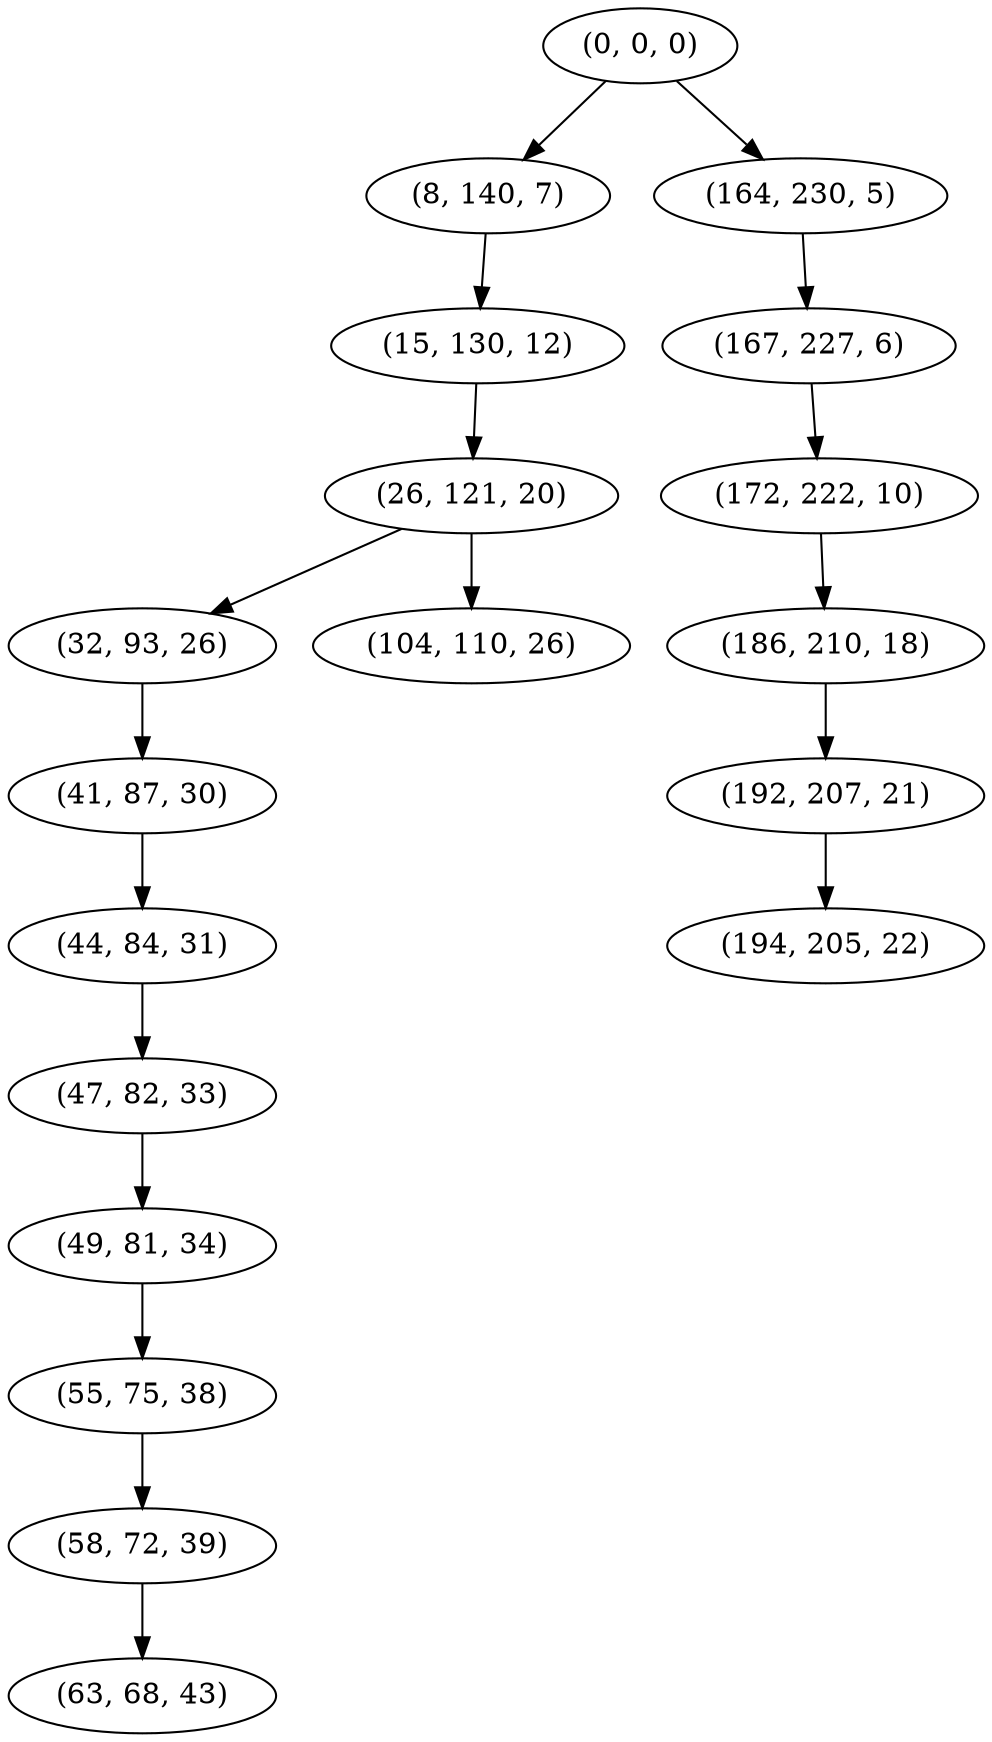 digraph tree {
    "(0, 0, 0)";
    "(8, 140, 7)";
    "(15, 130, 12)";
    "(26, 121, 20)";
    "(32, 93, 26)";
    "(41, 87, 30)";
    "(44, 84, 31)";
    "(47, 82, 33)";
    "(49, 81, 34)";
    "(55, 75, 38)";
    "(58, 72, 39)";
    "(63, 68, 43)";
    "(104, 110, 26)";
    "(164, 230, 5)";
    "(167, 227, 6)";
    "(172, 222, 10)";
    "(186, 210, 18)";
    "(192, 207, 21)";
    "(194, 205, 22)";
    "(0, 0, 0)" -> "(8, 140, 7)";
    "(0, 0, 0)" -> "(164, 230, 5)";
    "(8, 140, 7)" -> "(15, 130, 12)";
    "(15, 130, 12)" -> "(26, 121, 20)";
    "(26, 121, 20)" -> "(32, 93, 26)";
    "(26, 121, 20)" -> "(104, 110, 26)";
    "(32, 93, 26)" -> "(41, 87, 30)";
    "(41, 87, 30)" -> "(44, 84, 31)";
    "(44, 84, 31)" -> "(47, 82, 33)";
    "(47, 82, 33)" -> "(49, 81, 34)";
    "(49, 81, 34)" -> "(55, 75, 38)";
    "(55, 75, 38)" -> "(58, 72, 39)";
    "(58, 72, 39)" -> "(63, 68, 43)";
    "(164, 230, 5)" -> "(167, 227, 6)";
    "(167, 227, 6)" -> "(172, 222, 10)";
    "(172, 222, 10)" -> "(186, 210, 18)";
    "(186, 210, 18)" -> "(192, 207, 21)";
    "(192, 207, 21)" -> "(194, 205, 22)";
}
